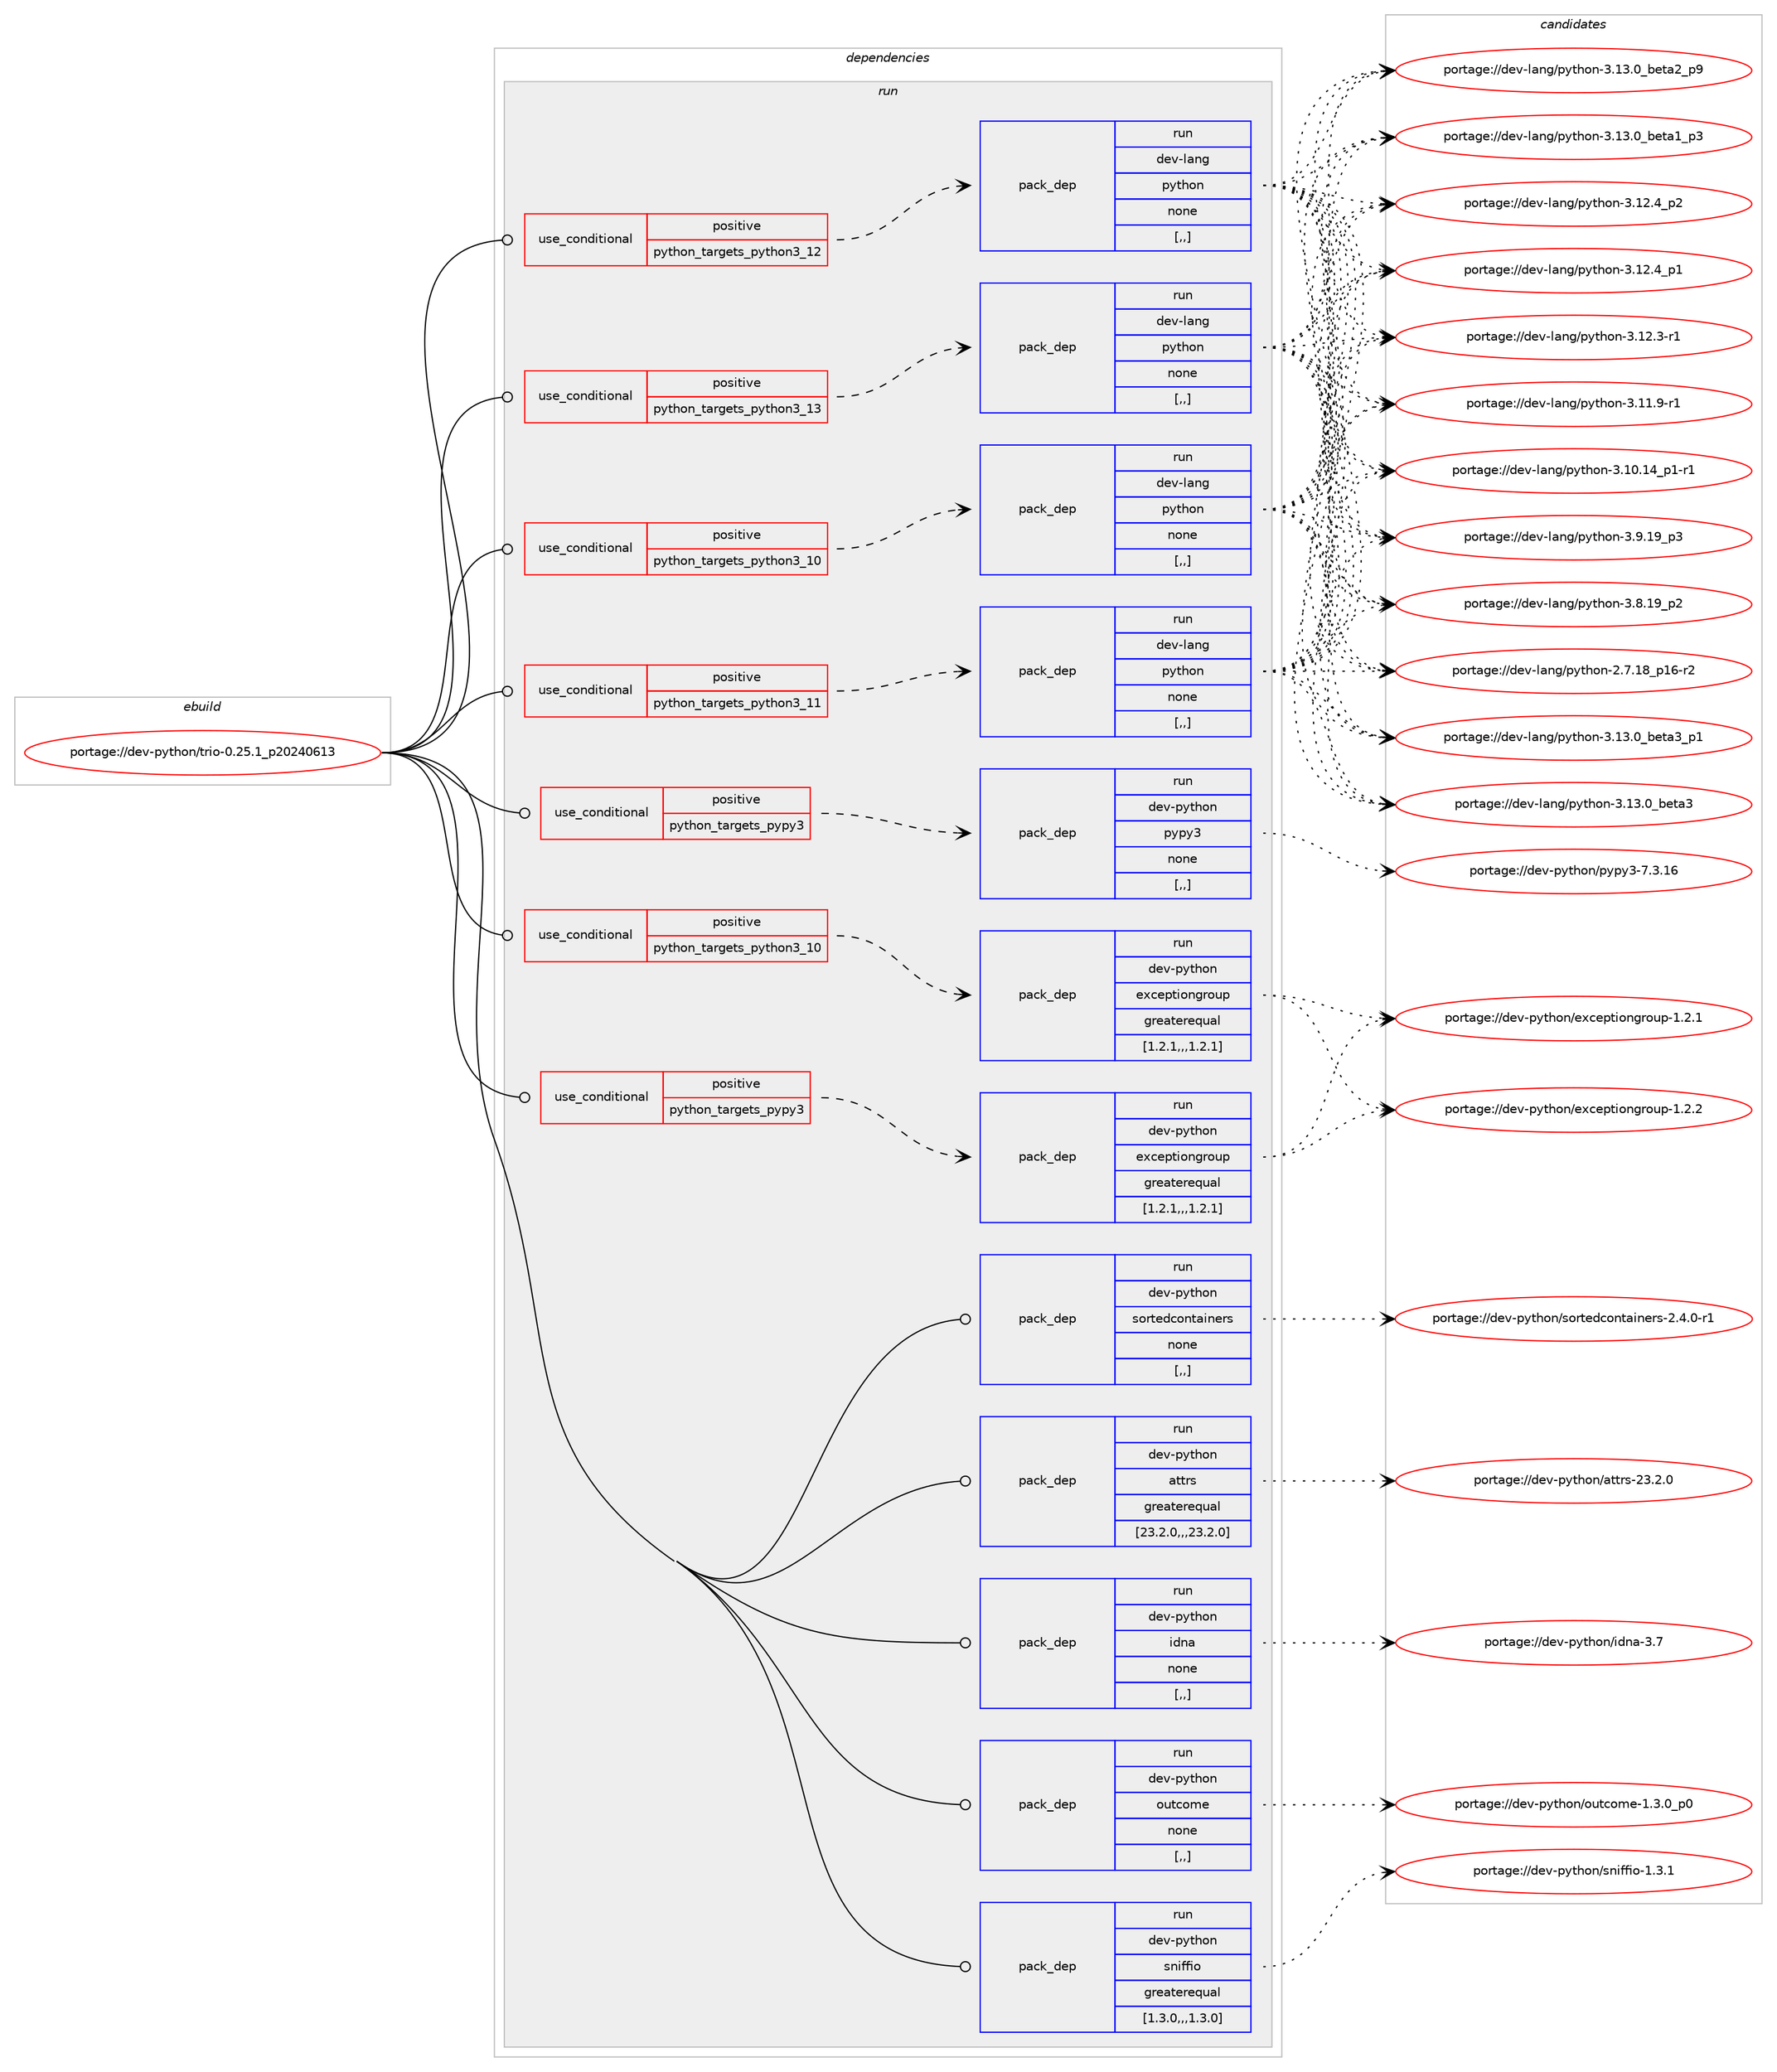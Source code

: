 digraph prolog {

# *************
# Graph options
# *************

newrank=true;
concentrate=true;
compound=true;
graph [rankdir=LR,fontname=Helvetica,fontsize=10,ranksep=1.5];#, ranksep=2.5, nodesep=0.2];
edge  [arrowhead=vee];
node  [fontname=Helvetica,fontsize=10];

# **********
# The ebuild
# **********

subgraph cluster_leftcol {
color=gray;
rank=same;
label=<<i>ebuild</i>>;
id [label="portage://dev-python/trio-0.25.1_p20240613", color=red, width=4, href="../dev-python/trio-0.25.1_p20240613.svg"];
}

# ****************
# The dependencies
# ****************

subgraph cluster_midcol {
color=gray;
label=<<i>dependencies</i>>;
subgraph cluster_compile {
fillcolor="#eeeeee";
style=filled;
label=<<i>compile</i>>;
}
subgraph cluster_compileandrun {
fillcolor="#eeeeee";
style=filled;
label=<<i>compile and run</i>>;
}
subgraph cluster_run {
fillcolor="#eeeeee";
style=filled;
label=<<i>run</i>>;
subgraph cond40248 {
dependency165010 [label=<<TABLE BORDER="0" CELLBORDER="1" CELLSPACING="0" CELLPADDING="4"><TR><TD ROWSPAN="3" CELLPADDING="10">use_conditional</TD></TR><TR><TD>positive</TD></TR><TR><TD>python_targets_pypy3</TD></TR></TABLE>>, shape=none, color=red];
subgraph pack123501 {
dependency165011 [label=<<TABLE BORDER="0" CELLBORDER="1" CELLSPACING="0" CELLPADDING="4" WIDTH="220"><TR><TD ROWSPAN="6" CELLPADDING="30">pack_dep</TD></TR><TR><TD WIDTH="110">run</TD></TR><TR><TD>dev-python</TD></TR><TR><TD>exceptiongroup</TD></TR><TR><TD>greaterequal</TD></TR><TR><TD>[1.2.1,,,1.2.1]</TD></TR></TABLE>>, shape=none, color=blue];
}
dependency165010:e -> dependency165011:w [weight=20,style="dashed",arrowhead="vee"];
}
id:e -> dependency165010:w [weight=20,style="solid",arrowhead="odot"];
subgraph cond40249 {
dependency165012 [label=<<TABLE BORDER="0" CELLBORDER="1" CELLSPACING="0" CELLPADDING="4"><TR><TD ROWSPAN="3" CELLPADDING="10">use_conditional</TD></TR><TR><TD>positive</TD></TR><TR><TD>python_targets_pypy3</TD></TR></TABLE>>, shape=none, color=red];
subgraph pack123502 {
dependency165013 [label=<<TABLE BORDER="0" CELLBORDER="1" CELLSPACING="0" CELLPADDING="4" WIDTH="220"><TR><TD ROWSPAN="6" CELLPADDING="30">pack_dep</TD></TR><TR><TD WIDTH="110">run</TD></TR><TR><TD>dev-python</TD></TR><TR><TD>pypy3</TD></TR><TR><TD>none</TD></TR><TR><TD>[,,]</TD></TR></TABLE>>, shape=none, color=blue];
}
dependency165012:e -> dependency165013:w [weight=20,style="dashed",arrowhead="vee"];
}
id:e -> dependency165012:w [weight=20,style="solid",arrowhead="odot"];
subgraph cond40250 {
dependency165014 [label=<<TABLE BORDER="0" CELLBORDER="1" CELLSPACING="0" CELLPADDING="4"><TR><TD ROWSPAN="3" CELLPADDING="10">use_conditional</TD></TR><TR><TD>positive</TD></TR><TR><TD>python_targets_python3_10</TD></TR></TABLE>>, shape=none, color=red];
subgraph pack123503 {
dependency165015 [label=<<TABLE BORDER="0" CELLBORDER="1" CELLSPACING="0" CELLPADDING="4" WIDTH="220"><TR><TD ROWSPAN="6" CELLPADDING="30">pack_dep</TD></TR><TR><TD WIDTH="110">run</TD></TR><TR><TD>dev-lang</TD></TR><TR><TD>python</TD></TR><TR><TD>none</TD></TR><TR><TD>[,,]</TD></TR></TABLE>>, shape=none, color=blue];
}
dependency165014:e -> dependency165015:w [weight=20,style="dashed",arrowhead="vee"];
}
id:e -> dependency165014:w [weight=20,style="solid",arrowhead="odot"];
subgraph cond40251 {
dependency165016 [label=<<TABLE BORDER="0" CELLBORDER="1" CELLSPACING="0" CELLPADDING="4"><TR><TD ROWSPAN="3" CELLPADDING="10">use_conditional</TD></TR><TR><TD>positive</TD></TR><TR><TD>python_targets_python3_10</TD></TR></TABLE>>, shape=none, color=red];
subgraph pack123504 {
dependency165017 [label=<<TABLE BORDER="0" CELLBORDER="1" CELLSPACING="0" CELLPADDING="4" WIDTH="220"><TR><TD ROWSPAN="6" CELLPADDING="30">pack_dep</TD></TR><TR><TD WIDTH="110">run</TD></TR><TR><TD>dev-python</TD></TR><TR><TD>exceptiongroup</TD></TR><TR><TD>greaterequal</TD></TR><TR><TD>[1.2.1,,,1.2.1]</TD></TR></TABLE>>, shape=none, color=blue];
}
dependency165016:e -> dependency165017:w [weight=20,style="dashed",arrowhead="vee"];
}
id:e -> dependency165016:w [weight=20,style="solid",arrowhead="odot"];
subgraph cond40252 {
dependency165018 [label=<<TABLE BORDER="0" CELLBORDER="1" CELLSPACING="0" CELLPADDING="4"><TR><TD ROWSPAN="3" CELLPADDING="10">use_conditional</TD></TR><TR><TD>positive</TD></TR><TR><TD>python_targets_python3_11</TD></TR></TABLE>>, shape=none, color=red];
subgraph pack123505 {
dependency165019 [label=<<TABLE BORDER="0" CELLBORDER="1" CELLSPACING="0" CELLPADDING="4" WIDTH="220"><TR><TD ROWSPAN="6" CELLPADDING="30">pack_dep</TD></TR><TR><TD WIDTH="110">run</TD></TR><TR><TD>dev-lang</TD></TR><TR><TD>python</TD></TR><TR><TD>none</TD></TR><TR><TD>[,,]</TD></TR></TABLE>>, shape=none, color=blue];
}
dependency165018:e -> dependency165019:w [weight=20,style="dashed",arrowhead="vee"];
}
id:e -> dependency165018:w [weight=20,style="solid",arrowhead="odot"];
subgraph cond40253 {
dependency165020 [label=<<TABLE BORDER="0" CELLBORDER="1" CELLSPACING="0" CELLPADDING="4"><TR><TD ROWSPAN="3" CELLPADDING="10">use_conditional</TD></TR><TR><TD>positive</TD></TR><TR><TD>python_targets_python3_12</TD></TR></TABLE>>, shape=none, color=red];
subgraph pack123506 {
dependency165021 [label=<<TABLE BORDER="0" CELLBORDER="1" CELLSPACING="0" CELLPADDING="4" WIDTH="220"><TR><TD ROWSPAN="6" CELLPADDING="30">pack_dep</TD></TR><TR><TD WIDTH="110">run</TD></TR><TR><TD>dev-lang</TD></TR><TR><TD>python</TD></TR><TR><TD>none</TD></TR><TR><TD>[,,]</TD></TR></TABLE>>, shape=none, color=blue];
}
dependency165020:e -> dependency165021:w [weight=20,style="dashed",arrowhead="vee"];
}
id:e -> dependency165020:w [weight=20,style="solid",arrowhead="odot"];
subgraph cond40254 {
dependency165022 [label=<<TABLE BORDER="0" CELLBORDER="1" CELLSPACING="0" CELLPADDING="4"><TR><TD ROWSPAN="3" CELLPADDING="10">use_conditional</TD></TR><TR><TD>positive</TD></TR><TR><TD>python_targets_python3_13</TD></TR></TABLE>>, shape=none, color=red];
subgraph pack123507 {
dependency165023 [label=<<TABLE BORDER="0" CELLBORDER="1" CELLSPACING="0" CELLPADDING="4" WIDTH="220"><TR><TD ROWSPAN="6" CELLPADDING="30">pack_dep</TD></TR><TR><TD WIDTH="110">run</TD></TR><TR><TD>dev-lang</TD></TR><TR><TD>python</TD></TR><TR><TD>none</TD></TR><TR><TD>[,,]</TD></TR></TABLE>>, shape=none, color=blue];
}
dependency165022:e -> dependency165023:w [weight=20,style="dashed",arrowhead="vee"];
}
id:e -> dependency165022:w [weight=20,style="solid",arrowhead="odot"];
subgraph pack123508 {
dependency165024 [label=<<TABLE BORDER="0" CELLBORDER="1" CELLSPACING="0" CELLPADDING="4" WIDTH="220"><TR><TD ROWSPAN="6" CELLPADDING="30">pack_dep</TD></TR><TR><TD WIDTH="110">run</TD></TR><TR><TD>dev-python</TD></TR><TR><TD>attrs</TD></TR><TR><TD>greaterequal</TD></TR><TR><TD>[23.2.0,,,23.2.0]</TD></TR></TABLE>>, shape=none, color=blue];
}
id:e -> dependency165024:w [weight=20,style="solid",arrowhead="odot"];
subgraph pack123509 {
dependency165025 [label=<<TABLE BORDER="0" CELLBORDER="1" CELLSPACING="0" CELLPADDING="4" WIDTH="220"><TR><TD ROWSPAN="6" CELLPADDING="30">pack_dep</TD></TR><TR><TD WIDTH="110">run</TD></TR><TR><TD>dev-python</TD></TR><TR><TD>idna</TD></TR><TR><TD>none</TD></TR><TR><TD>[,,]</TD></TR></TABLE>>, shape=none, color=blue];
}
id:e -> dependency165025:w [weight=20,style="solid",arrowhead="odot"];
subgraph pack123510 {
dependency165026 [label=<<TABLE BORDER="0" CELLBORDER="1" CELLSPACING="0" CELLPADDING="4" WIDTH="220"><TR><TD ROWSPAN="6" CELLPADDING="30">pack_dep</TD></TR><TR><TD WIDTH="110">run</TD></TR><TR><TD>dev-python</TD></TR><TR><TD>outcome</TD></TR><TR><TD>none</TD></TR><TR><TD>[,,]</TD></TR></TABLE>>, shape=none, color=blue];
}
id:e -> dependency165026:w [weight=20,style="solid",arrowhead="odot"];
subgraph pack123511 {
dependency165027 [label=<<TABLE BORDER="0" CELLBORDER="1" CELLSPACING="0" CELLPADDING="4" WIDTH="220"><TR><TD ROWSPAN="6" CELLPADDING="30">pack_dep</TD></TR><TR><TD WIDTH="110">run</TD></TR><TR><TD>dev-python</TD></TR><TR><TD>sniffio</TD></TR><TR><TD>greaterequal</TD></TR><TR><TD>[1.3.0,,,1.3.0]</TD></TR></TABLE>>, shape=none, color=blue];
}
id:e -> dependency165027:w [weight=20,style="solid",arrowhead="odot"];
subgraph pack123512 {
dependency165028 [label=<<TABLE BORDER="0" CELLBORDER="1" CELLSPACING="0" CELLPADDING="4" WIDTH="220"><TR><TD ROWSPAN="6" CELLPADDING="30">pack_dep</TD></TR><TR><TD WIDTH="110">run</TD></TR><TR><TD>dev-python</TD></TR><TR><TD>sortedcontainers</TD></TR><TR><TD>none</TD></TR><TR><TD>[,,]</TD></TR></TABLE>>, shape=none, color=blue];
}
id:e -> dependency165028:w [weight=20,style="solid",arrowhead="odot"];
}
}

# **************
# The candidates
# **************

subgraph cluster_choices {
rank=same;
color=gray;
label=<<i>candidates</i>>;

subgraph choice123501 {
color=black;
nodesep=1;
choice100101118451121211161041111104710112099101112116105111110103114111117112454946504650 [label="portage://dev-python/exceptiongroup-1.2.2", color=red, width=4,href="../dev-python/exceptiongroup-1.2.2.svg"];
choice100101118451121211161041111104710112099101112116105111110103114111117112454946504649 [label="portage://dev-python/exceptiongroup-1.2.1", color=red, width=4,href="../dev-python/exceptiongroup-1.2.1.svg"];
dependency165011:e -> choice100101118451121211161041111104710112099101112116105111110103114111117112454946504650:w [style=dotted,weight="100"];
dependency165011:e -> choice100101118451121211161041111104710112099101112116105111110103114111117112454946504649:w [style=dotted,weight="100"];
}
subgraph choice123502 {
color=black;
nodesep=1;
choice10010111845112121116104111110471121211121215145554651464954 [label="portage://dev-python/pypy3-7.3.16", color=red, width=4,href="../dev-python/pypy3-7.3.16.svg"];
dependency165013:e -> choice10010111845112121116104111110471121211121215145554651464954:w [style=dotted,weight="100"];
}
subgraph choice123503 {
color=black;
nodesep=1;
choice10010111845108971101034711212111610411111045514649514648959810111697519511249 [label="portage://dev-lang/python-3.13.0_beta3_p1", color=red, width=4,href="../dev-lang/python-3.13.0_beta3_p1.svg"];
choice1001011184510897110103471121211161041111104551464951464895981011169751 [label="portage://dev-lang/python-3.13.0_beta3", color=red, width=4,href="../dev-lang/python-3.13.0_beta3.svg"];
choice10010111845108971101034711212111610411111045514649514648959810111697509511257 [label="portage://dev-lang/python-3.13.0_beta2_p9", color=red, width=4,href="../dev-lang/python-3.13.0_beta2_p9.svg"];
choice10010111845108971101034711212111610411111045514649514648959810111697499511251 [label="portage://dev-lang/python-3.13.0_beta1_p3", color=red, width=4,href="../dev-lang/python-3.13.0_beta1_p3.svg"];
choice100101118451089711010347112121116104111110455146495046529511250 [label="portage://dev-lang/python-3.12.4_p2", color=red, width=4,href="../dev-lang/python-3.12.4_p2.svg"];
choice100101118451089711010347112121116104111110455146495046529511249 [label="portage://dev-lang/python-3.12.4_p1", color=red, width=4,href="../dev-lang/python-3.12.4_p1.svg"];
choice100101118451089711010347112121116104111110455146495046514511449 [label="portage://dev-lang/python-3.12.3-r1", color=red, width=4,href="../dev-lang/python-3.12.3-r1.svg"];
choice100101118451089711010347112121116104111110455146494946574511449 [label="portage://dev-lang/python-3.11.9-r1", color=red, width=4,href="../dev-lang/python-3.11.9-r1.svg"];
choice100101118451089711010347112121116104111110455146494846495295112494511449 [label="portage://dev-lang/python-3.10.14_p1-r1", color=red, width=4,href="../dev-lang/python-3.10.14_p1-r1.svg"];
choice100101118451089711010347112121116104111110455146574649579511251 [label="portage://dev-lang/python-3.9.19_p3", color=red, width=4,href="../dev-lang/python-3.9.19_p3.svg"];
choice100101118451089711010347112121116104111110455146564649579511250 [label="portage://dev-lang/python-3.8.19_p2", color=red, width=4,href="../dev-lang/python-3.8.19_p2.svg"];
choice100101118451089711010347112121116104111110455046554649569511249544511450 [label="portage://dev-lang/python-2.7.18_p16-r2", color=red, width=4,href="../dev-lang/python-2.7.18_p16-r2.svg"];
dependency165015:e -> choice10010111845108971101034711212111610411111045514649514648959810111697519511249:w [style=dotted,weight="100"];
dependency165015:e -> choice1001011184510897110103471121211161041111104551464951464895981011169751:w [style=dotted,weight="100"];
dependency165015:e -> choice10010111845108971101034711212111610411111045514649514648959810111697509511257:w [style=dotted,weight="100"];
dependency165015:e -> choice10010111845108971101034711212111610411111045514649514648959810111697499511251:w [style=dotted,weight="100"];
dependency165015:e -> choice100101118451089711010347112121116104111110455146495046529511250:w [style=dotted,weight="100"];
dependency165015:e -> choice100101118451089711010347112121116104111110455146495046529511249:w [style=dotted,weight="100"];
dependency165015:e -> choice100101118451089711010347112121116104111110455146495046514511449:w [style=dotted,weight="100"];
dependency165015:e -> choice100101118451089711010347112121116104111110455146494946574511449:w [style=dotted,weight="100"];
dependency165015:e -> choice100101118451089711010347112121116104111110455146494846495295112494511449:w [style=dotted,weight="100"];
dependency165015:e -> choice100101118451089711010347112121116104111110455146574649579511251:w [style=dotted,weight="100"];
dependency165015:e -> choice100101118451089711010347112121116104111110455146564649579511250:w [style=dotted,weight="100"];
dependency165015:e -> choice100101118451089711010347112121116104111110455046554649569511249544511450:w [style=dotted,weight="100"];
}
subgraph choice123504 {
color=black;
nodesep=1;
choice100101118451121211161041111104710112099101112116105111110103114111117112454946504650 [label="portage://dev-python/exceptiongroup-1.2.2", color=red, width=4,href="../dev-python/exceptiongroup-1.2.2.svg"];
choice100101118451121211161041111104710112099101112116105111110103114111117112454946504649 [label="portage://dev-python/exceptiongroup-1.2.1", color=red, width=4,href="../dev-python/exceptiongroup-1.2.1.svg"];
dependency165017:e -> choice100101118451121211161041111104710112099101112116105111110103114111117112454946504650:w [style=dotted,weight="100"];
dependency165017:e -> choice100101118451121211161041111104710112099101112116105111110103114111117112454946504649:w [style=dotted,weight="100"];
}
subgraph choice123505 {
color=black;
nodesep=1;
choice10010111845108971101034711212111610411111045514649514648959810111697519511249 [label="portage://dev-lang/python-3.13.0_beta3_p1", color=red, width=4,href="../dev-lang/python-3.13.0_beta3_p1.svg"];
choice1001011184510897110103471121211161041111104551464951464895981011169751 [label="portage://dev-lang/python-3.13.0_beta3", color=red, width=4,href="../dev-lang/python-3.13.0_beta3.svg"];
choice10010111845108971101034711212111610411111045514649514648959810111697509511257 [label="portage://dev-lang/python-3.13.0_beta2_p9", color=red, width=4,href="../dev-lang/python-3.13.0_beta2_p9.svg"];
choice10010111845108971101034711212111610411111045514649514648959810111697499511251 [label="portage://dev-lang/python-3.13.0_beta1_p3", color=red, width=4,href="../dev-lang/python-3.13.0_beta1_p3.svg"];
choice100101118451089711010347112121116104111110455146495046529511250 [label="portage://dev-lang/python-3.12.4_p2", color=red, width=4,href="../dev-lang/python-3.12.4_p2.svg"];
choice100101118451089711010347112121116104111110455146495046529511249 [label="portage://dev-lang/python-3.12.4_p1", color=red, width=4,href="../dev-lang/python-3.12.4_p1.svg"];
choice100101118451089711010347112121116104111110455146495046514511449 [label="portage://dev-lang/python-3.12.3-r1", color=red, width=4,href="../dev-lang/python-3.12.3-r1.svg"];
choice100101118451089711010347112121116104111110455146494946574511449 [label="portage://dev-lang/python-3.11.9-r1", color=red, width=4,href="../dev-lang/python-3.11.9-r1.svg"];
choice100101118451089711010347112121116104111110455146494846495295112494511449 [label="portage://dev-lang/python-3.10.14_p1-r1", color=red, width=4,href="../dev-lang/python-3.10.14_p1-r1.svg"];
choice100101118451089711010347112121116104111110455146574649579511251 [label="portage://dev-lang/python-3.9.19_p3", color=red, width=4,href="../dev-lang/python-3.9.19_p3.svg"];
choice100101118451089711010347112121116104111110455146564649579511250 [label="portage://dev-lang/python-3.8.19_p2", color=red, width=4,href="../dev-lang/python-3.8.19_p2.svg"];
choice100101118451089711010347112121116104111110455046554649569511249544511450 [label="portage://dev-lang/python-2.7.18_p16-r2", color=red, width=4,href="../dev-lang/python-2.7.18_p16-r2.svg"];
dependency165019:e -> choice10010111845108971101034711212111610411111045514649514648959810111697519511249:w [style=dotted,weight="100"];
dependency165019:e -> choice1001011184510897110103471121211161041111104551464951464895981011169751:w [style=dotted,weight="100"];
dependency165019:e -> choice10010111845108971101034711212111610411111045514649514648959810111697509511257:w [style=dotted,weight="100"];
dependency165019:e -> choice10010111845108971101034711212111610411111045514649514648959810111697499511251:w [style=dotted,weight="100"];
dependency165019:e -> choice100101118451089711010347112121116104111110455146495046529511250:w [style=dotted,weight="100"];
dependency165019:e -> choice100101118451089711010347112121116104111110455146495046529511249:w [style=dotted,weight="100"];
dependency165019:e -> choice100101118451089711010347112121116104111110455146495046514511449:w [style=dotted,weight="100"];
dependency165019:e -> choice100101118451089711010347112121116104111110455146494946574511449:w [style=dotted,weight="100"];
dependency165019:e -> choice100101118451089711010347112121116104111110455146494846495295112494511449:w [style=dotted,weight="100"];
dependency165019:e -> choice100101118451089711010347112121116104111110455146574649579511251:w [style=dotted,weight="100"];
dependency165019:e -> choice100101118451089711010347112121116104111110455146564649579511250:w [style=dotted,weight="100"];
dependency165019:e -> choice100101118451089711010347112121116104111110455046554649569511249544511450:w [style=dotted,weight="100"];
}
subgraph choice123506 {
color=black;
nodesep=1;
choice10010111845108971101034711212111610411111045514649514648959810111697519511249 [label="portage://dev-lang/python-3.13.0_beta3_p1", color=red, width=4,href="../dev-lang/python-3.13.0_beta3_p1.svg"];
choice1001011184510897110103471121211161041111104551464951464895981011169751 [label="portage://dev-lang/python-3.13.0_beta3", color=red, width=4,href="../dev-lang/python-3.13.0_beta3.svg"];
choice10010111845108971101034711212111610411111045514649514648959810111697509511257 [label="portage://dev-lang/python-3.13.0_beta2_p9", color=red, width=4,href="../dev-lang/python-3.13.0_beta2_p9.svg"];
choice10010111845108971101034711212111610411111045514649514648959810111697499511251 [label="portage://dev-lang/python-3.13.0_beta1_p3", color=red, width=4,href="../dev-lang/python-3.13.0_beta1_p3.svg"];
choice100101118451089711010347112121116104111110455146495046529511250 [label="portage://dev-lang/python-3.12.4_p2", color=red, width=4,href="../dev-lang/python-3.12.4_p2.svg"];
choice100101118451089711010347112121116104111110455146495046529511249 [label="portage://dev-lang/python-3.12.4_p1", color=red, width=4,href="../dev-lang/python-3.12.4_p1.svg"];
choice100101118451089711010347112121116104111110455146495046514511449 [label="portage://dev-lang/python-3.12.3-r1", color=red, width=4,href="../dev-lang/python-3.12.3-r1.svg"];
choice100101118451089711010347112121116104111110455146494946574511449 [label="portage://dev-lang/python-3.11.9-r1", color=red, width=4,href="../dev-lang/python-3.11.9-r1.svg"];
choice100101118451089711010347112121116104111110455146494846495295112494511449 [label="portage://dev-lang/python-3.10.14_p1-r1", color=red, width=4,href="../dev-lang/python-3.10.14_p1-r1.svg"];
choice100101118451089711010347112121116104111110455146574649579511251 [label="portage://dev-lang/python-3.9.19_p3", color=red, width=4,href="../dev-lang/python-3.9.19_p3.svg"];
choice100101118451089711010347112121116104111110455146564649579511250 [label="portage://dev-lang/python-3.8.19_p2", color=red, width=4,href="../dev-lang/python-3.8.19_p2.svg"];
choice100101118451089711010347112121116104111110455046554649569511249544511450 [label="portage://dev-lang/python-2.7.18_p16-r2", color=red, width=4,href="../dev-lang/python-2.7.18_p16-r2.svg"];
dependency165021:e -> choice10010111845108971101034711212111610411111045514649514648959810111697519511249:w [style=dotted,weight="100"];
dependency165021:e -> choice1001011184510897110103471121211161041111104551464951464895981011169751:w [style=dotted,weight="100"];
dependency165021:e -> choice10010111845108971101034711212111610411111045514649514648959810111697509511257:w [style=dotted,weight="100"];
dependency165021:e -> choice10010111845108971101034711212111610411111045514649514648959810111697499511251:w [style=dotted,weight="100"];
dependency165021:e -> choice100101118451089711010347112121116104111110455146495046529511250:w [style=dotted,weight="100"];
dependency165021:e -> choice100101118451089711010347112121116104111110455146495046529511249:w [style=dotted,weight="100"];
dependency165021:e -> choice100101118451089711010347112121116104111110455146495046514511449:w [style=dotted,weight="100"];
dependency165021:e -> choice100101118451089711010347112121116104111110455146494946574511449:w [style=dotted,weight="100"];
dependency165021:e -> choice100101118451089711010347112121116104111110455146494846495295112494511449:w [style=dotted,weight="100"];
dependency165021:e -> choice100101118451089711010347112121116104111110455146574649579511251:w [style=dotted,weight="100"];
dependency165021:e -> choice100101118451089711010347112121116104111110455146564649579511250:w [style=dotted,weight="100"];
dependency165021:e -> choice100101118451089711010347112121116104111110455046554649569511249544511450:w [style=dotted,weight="100"];
}
subgraph choice123507 {
color=black;
nodesep=1;
choice10010111845108971101034711212111610411111045514649514648959810111697519511249 [label="portage://dev-lang/python-3.13.0_beta3_p1", color=red, width=4,href="../dev-lang/python-3.13.0_beta3_p1.svg"];
choice1001011184510897110103471121211161041111104551464951464895981011169751 [label="portage://dev-lang/python-3.13.0_beta3", color=red, width=4,href="../dev-lang/python-3.13.0_beta3.svg"];
choice10010111845108971101034711212111610411111045514649514648959810111697509511257 [label="portage://dev-lang/python-3.13.0_beta2_p9", color=red, width=4,href="../dev-lang/python-3.13.0_beta2_p9.svg"];
choice10010111845108971101034711212111610411111045514649514648959810111697499511251 [label="portage://dev-lang/python-3.13.0_beta1_p3", color=red, width=4,href="../dev-lang/python-3.13.0_beta1_p3.svg"];
choice100101118451089711010347112121116104111110455146495046529511250 [label="portage://dev-lang/python-3.12.4_p2", color=red, width=4,href="../dev-lang/python-3.12.4_p2.svg"];
choice100101118451089711010347112121116104111110455146495046529511249 [label="portage://dev-lang/python-3.12.4_p1", color=red, width=4,href="../dev-lang/python-3.12.4_p1.svg"];
choice100101118451089711010347112121116104111110455146495046514511449 [label="portage://dev-lang/python-3.12.3-r1", color=red, width=4,href="../dev-lang/python-3.12.3-r1.svg"];
choice100101118451089711010347112121116104111110455146494946574511449 [label="portage://dev-lang/python-3.11.9-r1", color=red, width=4,href="../dev-lang/python-3.11.9-r1.svg"];
choice100101118451089711010347112121116104111110455146494846495295112494511449 [label="portage://dev-lang/python-3.10.14_p1-r1", color=red, width=4,href="../dev-lang/python-3.10.14_p1-r1.svg"];
choice100101118451089711010347112121116104111110455146574649579511251 [label="portage://dev-lang/python-3.9.19_p3", color=red, width=4,href="../dev-lang/python-3.9.19_p3.svg"];
choice100101118451089711010347112121116104111110455146564649579511250 [label="portage://dev-lang/python-3.8.19_p2", color=red, width=4,href="../dev-lang/python-3.8.19_p2.svg"];
choice100101118451089711010347112121116104111110455046554649569511249544511450 [label="portage://dev-lang/python-2.7.18_p16-r2", color=red, width=4,href="../dev-lang/python-2.7.18_p16-r2.svg"];
dependency165023:e -> choice10010111845108971101034711212111610411111045514649514648959810111697519511249:w [style=dotted,weight="100"];
dependency165023:e -> choice1001011184510897110103471121211161041111104551464951464895981011169751:w [style=dotted,weight="100"];
dependency165023:e -> choice10010111845108971101034711212111610411111045514649514648959810111697509511257:w [style=dotted,weight="100"];
dependency165023:e -> choice10010111845108971101034711212111610411111045514649514648959810111697499511251:w [style=dotted,weight="100"];
dependency165023:e -> choice100101118451089711010347112121116104111110455146495046529511250:w [style=dotted,weight="100"];
dependency165023:e -> choice100101118451089711010347112121116104111110455146495046529511249:w [style=dotted,weight="100"];
dependency165023:e -> choice100101118451089711010347112121116104111110455146495046514511449:w [style=dotted,weight="100"];
dependency165023:e -> choice100101118451089711010347112121116104111110455146494946574511449:w [style=dotted,weight="100"];
dependency165023:e -> choice100101118451089711010347112121116104111110455146494846495295112494511449:w [style=dotted,weight="100"];
dependency165023:e -> choice100101118451089711010347112121116104111110455146574649579511251:w [style=dotted,weight="100"];
dependency165023:e -> choice100101118451089711010347112121116104111110455146564649579511250:w [style=dotted,weight="100"];
dependency165023:e -> choice100101118451089711010347112121116104111110455046554649569511249544511450:w [style=dotted,weight="100"];
}
subgraph choice123508 {
color=black;
nodesep=1;
choice10010111845112121116104111110479711611611411545505146504648 [label="portage://dev-python/attrs-23.2.0", color=red, width=4,href="../dev-python/attrs-23.2.0.svg"];
dependency165024:e -> choice10010111845112121116104111110479711611611411545505146504648:w [style=dotted,weight="100"];
}
subgraph choice123509 {
color=black;
nodesep=1;
choice10010111845112121116104111110471051001109745514655 [label="portage://dev-python/idna-3.7", color=red, width=4,href="../dev-python/idna-3.7.svg"];
dependency165025:e -> choice10010111845112121116104111110471051001109745514655:w [style=dotted,weight="100"];
}
subgraph choice123510 {
color=black;
nodesep=1;
choice1001011184511212111610411111047111117116991111091014549465146489511248 [label="portage://dev-python/outcome-1.3.0_p0", color=red, width=4,href="../dev-python/outcome-1.3.0_p0.svg"];
dependency165026:e -> choice1001011184511212111610411111047111117116991111091014549465146489511248:w [style=dotted,weight="100"];
}
subgraph choice123511 {
color=black;
nodesep=1;
choice1001011184511212111610411111047115110105102102105111454946514649 [label="portage://dev-python/sniffio-1.3.1", color=red, width=4,href="../dev-python/sniffio-1.3.1.svg"];
dependency165027:e -> choice1001011184511212111610411111047115110105102102105111454946514649:w [style=dotted,weight="100"];
}
subgraph choice123512 {
color=black;
nodesep=1;
choice100101118451121211161041111104711511111411610110099111110116971051101011141154550465246484511449 [label="portage://dev-python/sortedcontainers-2.4.0-r1", color=red, width=4,href="../dev-python/sortedcontainers-2.4.0-r1.svg"];
dependency165028:e -> choice100101118451121211161041111104711511111411610110099111110116971051101011141154550465246484511449:w [style=dotted,weight="100"];
}
}

}
